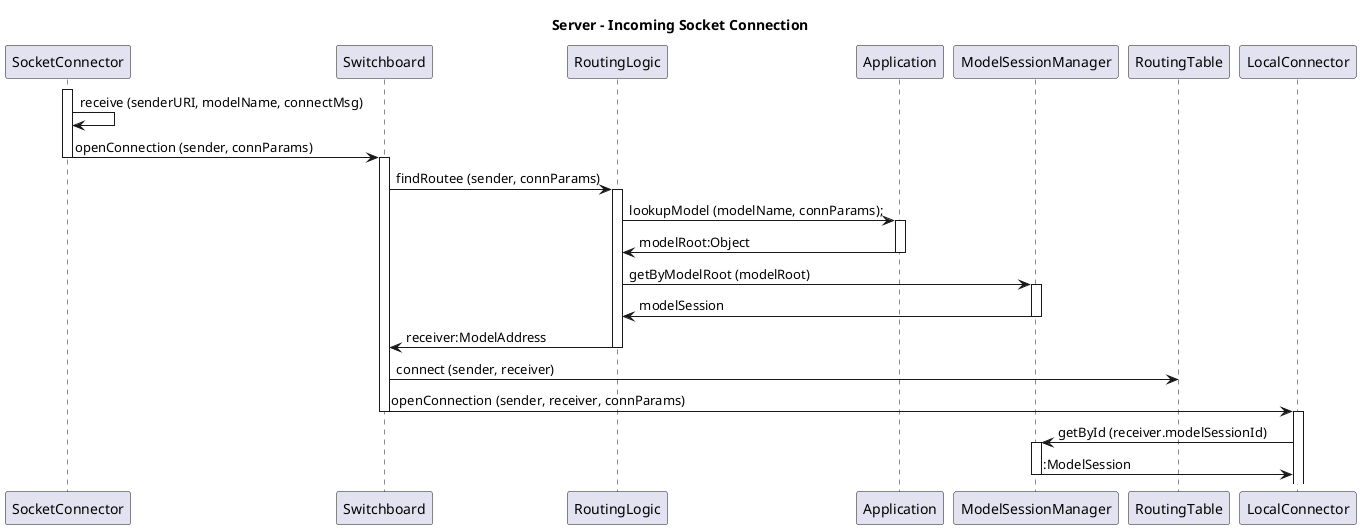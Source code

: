 This is a PlantUML sequence diagram.
To see a graphical presentation of this diagram use PlantUML - see http://plantuml.sourceforge.net

@startuml
title: Server - Incoming Socket Connection

activate SocketConnector
SocketConnector -> SocketConnector: receive (senderURI, modelName, connectMsg)

SocketConnector -> Switchboard: openConnection (sender, connParams)
deactivate SocketConnector
activate Switchboard

Switchboard -> RoutingLogic: findRoutee (sender, connParams)
activate RoutingLogic

RoutingLogic -> Application: lookupModel (modelName, connParams);
activate Application

Application -> RoutingLogic: modelRoot:Object
deactivate Application

RoutingLogic -> ModelSessionManager: getByModelRoot (modelRoot)
activate ModelSessionManager

ModelSessionManager -> RoutingLogic: modelSession
deactivate ModelSessionManager

RoutingLogic -> Switchboard: receiver:ModelAddress
deactivate RoutingLogic

Switchboard -> RoutingTable: connect (sender, receiver)

Switchboard -> LocalConnector: openConnection (sender, receiver, connParams)
deactivate Switchboard
activate LocalConnector

LocalConnector -> ModelSessionManager: getById (receiver.modelSessionId)
activate ModelSessionManager

ModelSessionManager -> LocalConnector: :ModelSession
deactivate ModelSessionManager

@enduml
